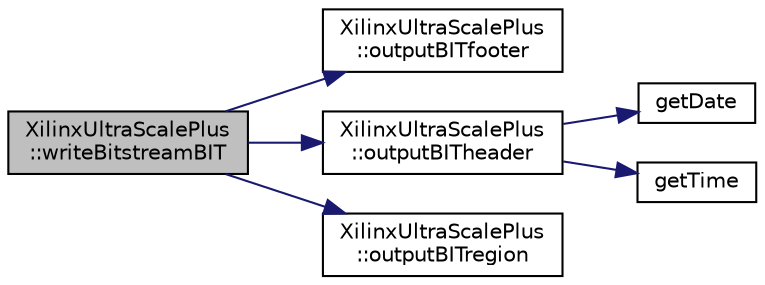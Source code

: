 digraph "XilinxUltraScalePlus::writeBitstreamBIT"
{
 // INTERACTIVE_SVG=YES
 // LATEX_PDF_SIZE
  edge [fontname="Helvetica",fontsize="10",labelfontname="Helvetica",labelfontsize="10"];
  node [fontname="Helvetica",fontsize="10",shape=record];
  rankdir="LR";
  Node1 [label="XilinxUltraScalePlus\l::writeBitstreamBIT",height=0.2,width=0.4,color="black", fillcolor="grey75", style="filled", fontcolor="black",tooltip=" "];
  Node1 -> Node2 [color="midnightblue",fontsize="10",style="solid",fontname="Helvetica"];
  Node2 [label="XilinxUltraScalePlus\l::outputBITfooter",height=0.2,width=0.4,color="black", fillcolor="white", style="filled",URL="$classXilinxUltraScalePlus.html#a4a2585026a2c51a19ccc56a8d2a6ed84",tooltip=" "];
  Node1 -> Node3 [color="midnightblue",fontsize="10",style="solid",fontname="Helvetica"];
  Node3 [label="XilinxUltraScalePlus\l::outputBITheader",height=0.2,width=0.4,color="black", fillcolor="white", style="filled",URL="$classXilinxUltraScalePlus.html#aaa5a3d294162289a97d4d100f52c2ea8",tooltip=" "];
  Node3 -> Node4 [color="midnightblue",fontsize="10",style="solid",fontname="Helvetica"];
  Node4 [label="getDate",height=0.2,width=0.4,color="black", fillcolor="white", style="filled",URL="$XilinxUltraScalePlus_8cpp.html#ac224b5fb08c3c8797116cbf60fe16463",tooltip=" "];
  Node3 -> Node5 [color="midnightblue",fontsize="10",style="solid",fontname="Helvetica"];
  Node5 [label="getTime",height=0.2,width=0.4,color="black", fillcolor="white", style="filled",URL="$XilinxUltraScalePlus_8cpp.html#aacd6ad9769735ea47867cf7056f0bd69",tooltip=" "];
  Node1 -> Node6 [color="midnightblue",fontsize="10",style="solid",fontname="Helvetica"];
  Node6 [label="XilinxUltraScalePlus\l::outputBITregion",height=0.2,width=0.4,color="black", fillcolor="white", style="filled",URL="$classXilinxUltraScalePlus.html#af79c926353e06d991963170d37eea6dc",tooltip=" "];
}
